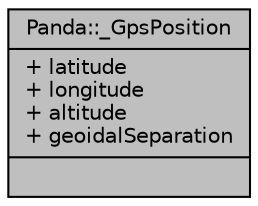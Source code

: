 digraph "Panda::_GpsPosition"
{
  edge [fontname="Helvetica",fontsize="10",labelfontname="Helvetica",labelfontsize="10"];
  node [fontname="Helvetica",fontsize="10",shape=record];
  Node1 [label="{Panda::_GpsPosition\n|+ latitude\l+ longitude\l+ altitude\l+ geoidalSeparation\l|}",height=0.2,width=0.4,color="black", fillcolor="grey75", style="filled", fontcolor="black"];
}
